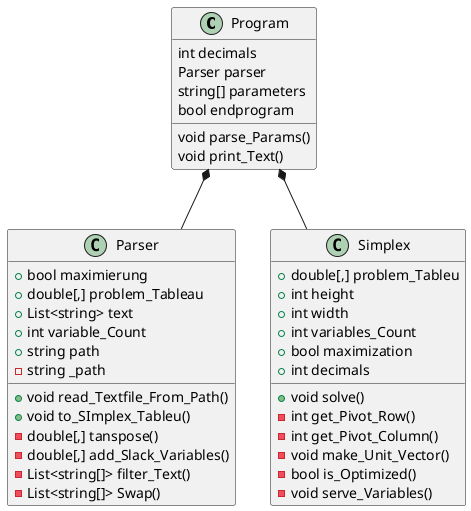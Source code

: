 @startuml
class Program {
    int decimals
    Parser parser 
    string[] parameters 
    bool endprogram
    void parse_Params()
    void print_Text()
}
class Parser{
    + bool maximierung
    + double[,] problem_Tableau
    + List<string> text
    + int variable_Count
    + string path 
    - string _path
    + void read_Textfile_From_Path()
    + void to_SImplex_Tableu()
    - double[,] tanspose()
    - double[,] add_Slack_Variables()
    - List<string[]> filter_Text()
    - List<string[]> Swap()
}
class Simplex{
    + double[,] problem_Tableu
    + int height
    + int width 
    + int variables_Count 
    + bool maximization
    + int decimals
    + void solve()
    - int get_Pivot_Row()
    - int get_Pivot_Column()
    - void make_Unit_Vector()
    - bool is_Optimized()
    - void serve_Variables()
}
Program *-- Parser
Program *-- Simplex
 

@enduml